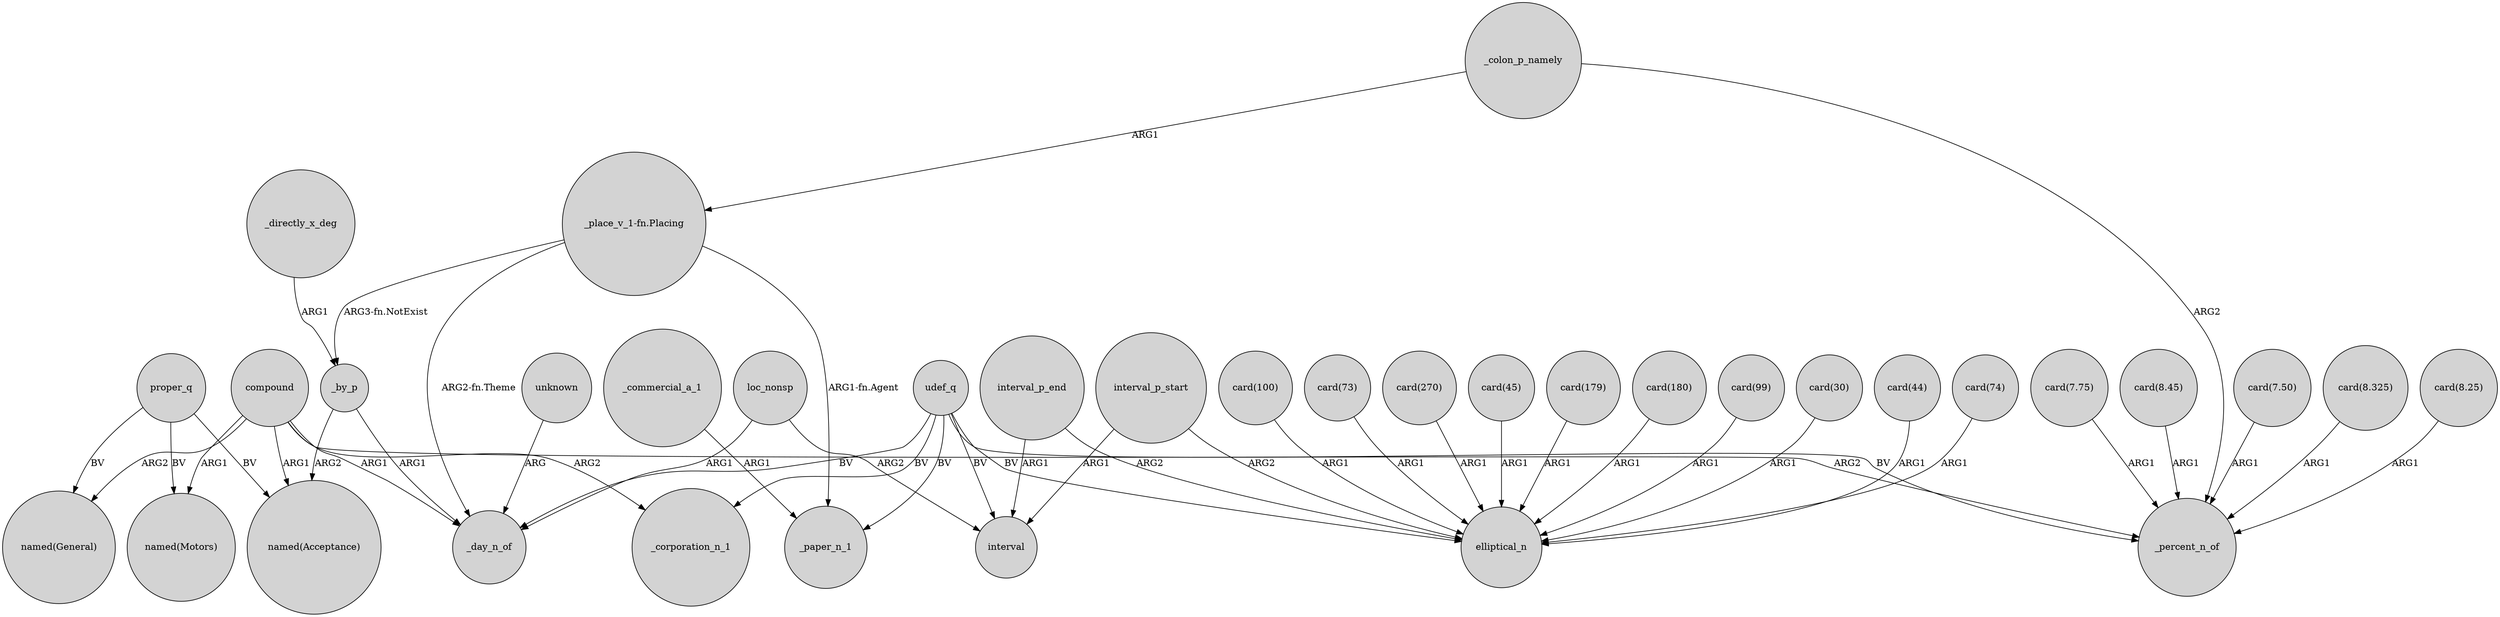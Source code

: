 digraph {
	node [shape=circle style=filled]
	proper_q -> "named(Acceptance)" [label=BV]
	_colon_p_namely -> "_place_v_1-fn.Placing" [label=ARG1]
	loc_nonsp -> interval [label=ARG2]
	"card(100)" -> elliptical_n [label=ARG1]
	udef_q -> elliptical_n [label=BV]
	unknown -> _day_n_of [label=ARG]
	"card(73)" -> elliptical_n [label=ARG1]
	proper_q -> "named(Motors)" [label=BV]
	"card(270)" -> elliptical_n [label=ARG1]
	proper_q -> "named(General)" [label=BV]
	"card(45)" -> elliptical_n [label=ARG1]
	compound -> _corporation_n_1 [label=ARG2]
	"_place_v_1-fn.Placing" -> _day_n_of [label="ARG2-fn.Theme"]
	_by_p -> "named(Acceptance)" [label=ARG2]
	interval_p_end -> elliptical_n [label=ARG2]
	_colon_p_namely -> _percent_n_of [label=ARG2]
	udef_q -> _day_n_of [label=BV]
	loc_nonsp -> _day_n_of [label=ARG1]
	interval_p_start -> elliptical_n [label=ARG2]
	compound -> "named(General)" [label=ARG2]
	"card(7.50)" -> _percent_n_of [label=ARG1]
	compound -> _percent_n_of [label=ARG2]
	"_place_v_1-fn.Placing" -> _by_p [label="ARG3-fn.NotExist"]
	_directly_x_deg -> _by_p [label=ARG1]
	_by_p -> _day_n_of [label=ARG1]
	"card(8.325)" -> _percent_n_of [label=ARG1]
	"card(179)" -> elliptical_n [label=ARG1]
	udef_q -> _corporation_n_1 [label=BV]
	interval_p_start -> interval [label=ARG1]
	compound -> _day_n_of [label=ARG1]
	"card(180)" -> elliptical_n [label=ARG1]
	_commercial_a_1 -> _paper_n_1 [label=ARG1]
	"card(99)" -> elliptical_n [label=ARG1]
	"card(8.25)" -> _percent_n_of [label=ARG1]
	udef_q -> _paper_n_1 [label=BV]
	interval_p_end -> interval [label=ARG1]
	compound -> "named(Acceptance)" [label=ARG1]
	"_place_v_1-fn.Placing" -> _paper_n_1 [label="ARG1-fn.Agent"]
	"card(30)" -> elliptical_n [label=ARG1]
	udef_q -> _percent_n_of [label=BV]
	"card(44)" -> elliptical_n [label=ARG1]
	"card(7.75)" -> _percent_n_of [label=ARG1]
	"card(74)" -> elliptical_n [label=ARG1]
	"card(8.45)" -> _percent_n_of [label=ARG1]
	udef_q -> interval [label=BV]
	compound -> "named(Motors)" [label=ARG1]
}
